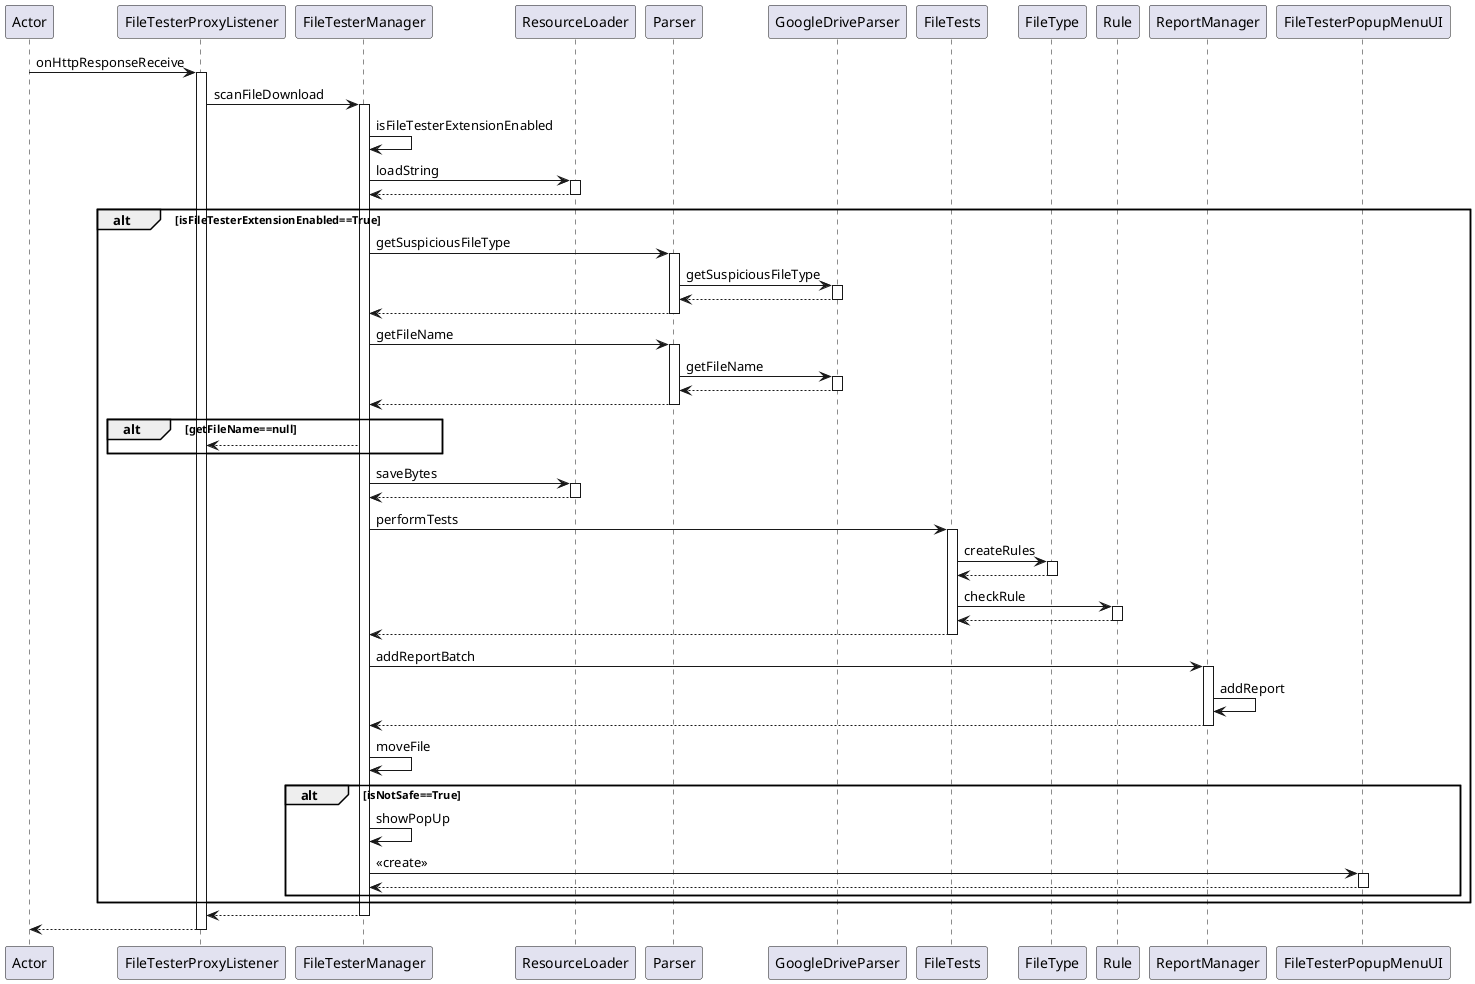 @startuml
participant Actor
Actor -> FileTesterProxyListener : onHttpResponseReceive
activate FileTesterProxyListener
FileTesterProxyListener -> FileTesterManager : scanFileDownload
activate FileTesterManager
FileTesterManager -> FileTesterManager : isFileTesterExtensionEnabled
FileTesterManager -> ResourceLoader: loadString
activate ResourceLoader
ResourceLoader --> FileTesterManager
deactivate ResourceLoader
alt isFileTesterExtensionEnabled==True
FileTesterManager -> Parser : getSuspiciousFileType
activate Parser
Parser -> GoogleDriveParser : getSuspiciousFileType
activate GoogleDriveParser
GoogleDriveParser --> Parser
deactivate GoogleDriveParser
Parser --> FileTesterManager
deactivate Parser
FileTesterManager -> Parser : getFileName
activate Parser
Parser -> GoogleDriveParser : getFileName
activate GoogleDriveParser
GoogleDriveParser --> Parser
deactivate GoogleDriveParser
Parser --> FileTesterManager
deactivate Parser
alt getFileName==null
FileTesterManager --> FileTesterProxyListener
end
FileTesterManager -> ResourceLoader : saveBytes
activate ResourceLoader
ResourceLoader --> FileTesterManager
deactivate ResourceLoader
FileTesterManager -> FileTests : performTests
activate FileTests
FileTests -> FileType : createRules
activate FileType
FileType --> FileTests
deactivate FileType
FileTests -> Rule : checkRule
activate Rule
Rule --> FileTests
deactivate Rule
FileTests --> FileTesterManager
deactivate FileTests
FileTesterManager -> ReportManager : addReportBatch
activate ReportManager
ReportManager -> ReportManager : addReport
ReportManager --> FileTesterManager
deactivate ReportManager
FileTesterManager -> FileTesterManager : moveFile
alt isNotSafe==True
FileTesterManager -> FileTesterManager : showPopUp
FileTesterManager -> FileTesterPopupMenuUI: <<create>>
activate FileTesterPopupMenuUI
FileTesterPopupMenuUI --> FileTesterManager
deactivate FileTesterPopupMenuUI
end
end
FileTesterManager --> FileTesterProxyListener
deactivate FileTesterManager
return
@enduml